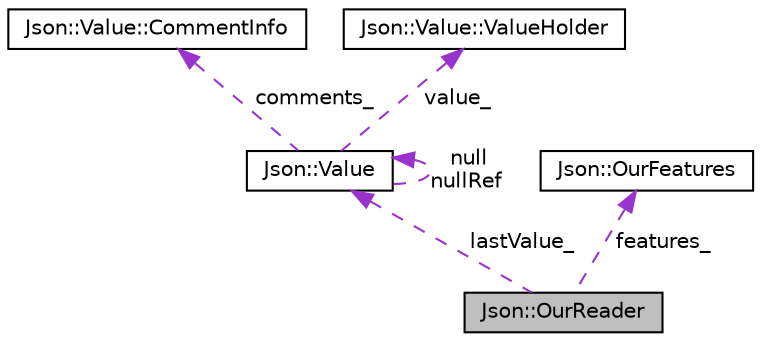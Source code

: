 digraph "Json::OurReader"
{
 // LATEX_PDF_SIZE
  edge [fontname="Helvetica",fontsize="10",labelfontname="Helvetica",labelfontsize="10"];
  node [fontname="Helvetica",fontsize="10",shape=record];
  Node1 [label="Json::OurReader",height=0.2,width=0.4,color="black", fillcolor="grey75", style="filled", fontcolor="black",tooltip=" "];
  Node2 -> Node1 [dir="back",color="darkorchid3",fontsize="10",style="dashed",label=" lastValue_" ,fontname="Helvetica"];
  Node2 [label="Json::Value",height=0.2,width=0.4,color="black", fillcolor="white", style="filled",URL="$class_json_1_1_value.html",tooltip="Represents a JSON value."];
  Node2 -> Node2 [dir="back",color="darkorchid3",fontsize="10",style="dashed",label=" null\nnullRef" ,fontname="Helvetica"];
  Node3 -> Node2 [dir="back",color="darkorchid3",fontsize="10",style="dashed",label=" comments_" ,fontname="Helvetica"];
  Node3 [label="Json::Value::CommentInfo",height=0.2,width=0.4,color="black", fillcolor="white", style="filled",URL="$struct_json_1_1_value_1_1_comment_info.html",tooltip=" "];
  Node4 -> Node2 [dir="back",color="darkorchid3",fontsize="10",style="dashed",label=" value_" ,fontname="Helvetica"];
  Node4 [label="Json::Value::ValueHolder",height=0.2,width=0.4,color="black", fillcolor="white", style="filled",URL="$union_json_1_1_value_1_1_value_holder.html",tooltip=" "];
  Node5 -> Node1 [dir="back",color="darkorchid3",fontsize="10",style="dashed",label=" features_" ,fontname="Helvetica"];
  Node5 [label="Json::OurFeatures",height=0.2,width=0.4,color="black", fillcolor="white", style="filled",URL="$class_json_1_1_our_features.html",tooltip=" "];
}
